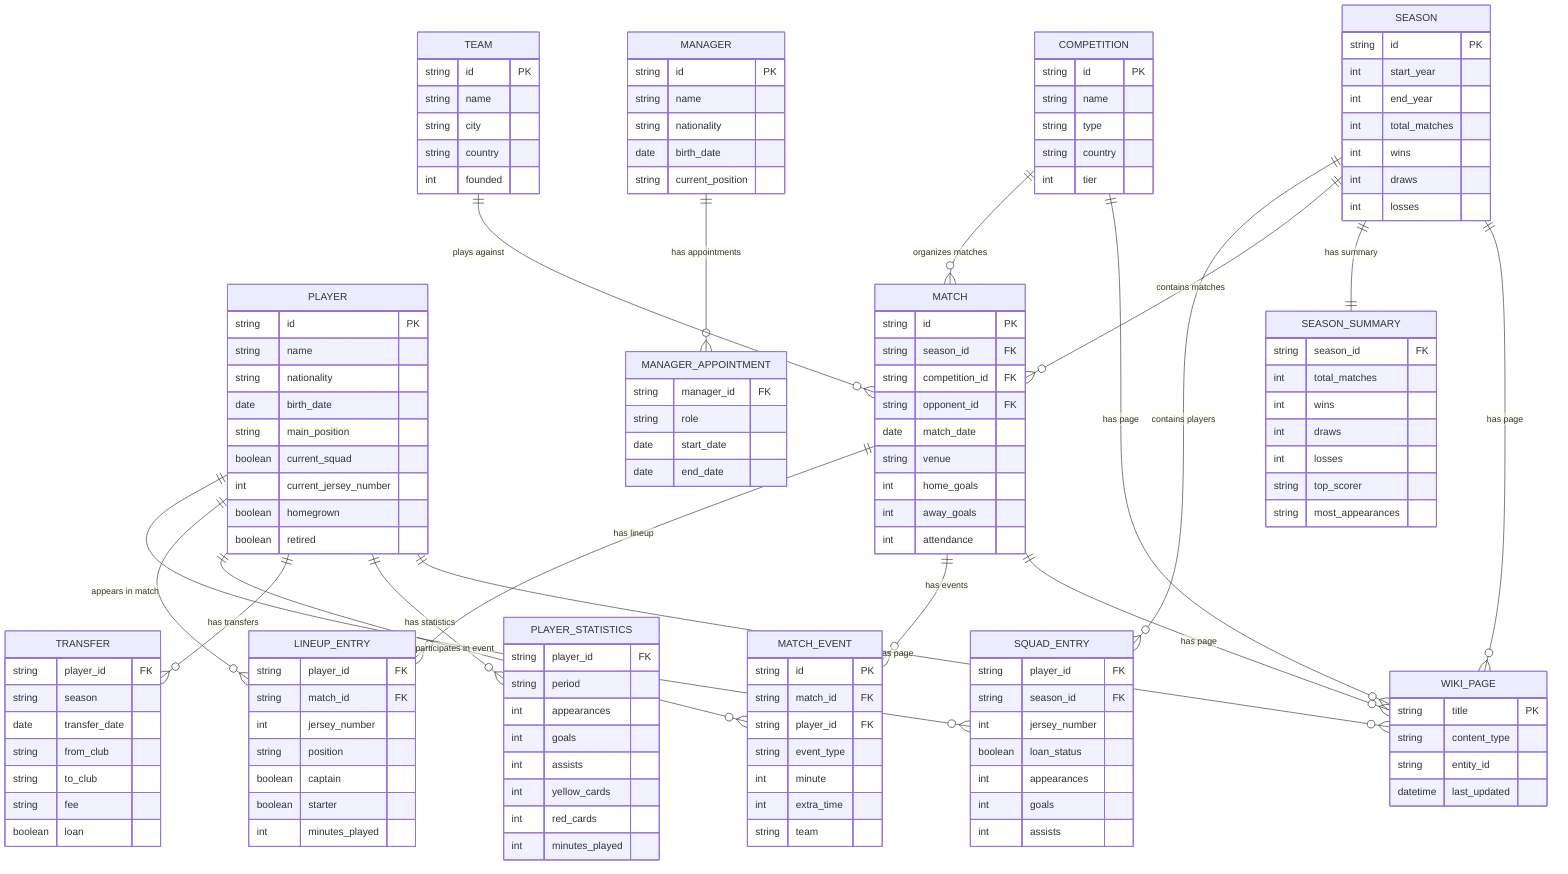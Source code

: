 erDiagram

    %% Core Entities
    PLAYER {
        string id PK
        string name
        string nationality
        date birth_date
        string main_position
        boolean current_squad
        int current_jersey_number
        boolean homegrown
        boolean retired
    }

    MANAGER {
        string id PK
        string name
        string nationality
        date birth_date
        string current_position
    }

    TEAM {
        string id PK
        string name
        string city
        string country
        int founded
    }

    COMPETITION {
        string id PK
        string name
        string type
        string country
        int tier
    }

    SEASON {
        string id PK
        int start_year
        int end_year
        int total_matches
        int wins
        int draws
        int losses
    }

    MATCH {
        string id PK
        string season_id FK
        string competition_id FK
        string opponent_id FK
        date match_date
        string venue
        int home_goals
        int away_goals
        int attendance
    }

    %% Relationship Entities
    SQUAD_ENTRY {
        string player_id FK
        string season_id FK
        int jersey_number
        boolean loan_status
        int appearances
        int goals
        int assists
    }

    LINEUP_ENTRY {
        string player_id FK
        string match_id FK
        int jersey_number
        string position
        boolean captain
        boolean starter
        int minutes_played
    }

    MATCH_EVENT {
        string id PK
        string match_id FK
        string player_id FK
        string event_type
        int minute
        int extra_time
        string team
    }

    TRANSFER {
        string player_id FK
        string season
        date transfer_date
        string from_club
        string to_club
        string fee
        boolean loan
    }

    MANAGER_APPOINTMENT {
        string manager_id FK
        string role
        date start_date
        date end_date
    }

    %% Statistics
    PLAYER_STATISTICS {
        string player_id FK
        string period
        int appearances
        int goals
        int assists
        int yellow_cards
        int red_cards
        int minutes_played
    }

    SEASON_SUMMARY {
        string season_id FK
        int total_matches
        int wins
        int draws
        int losses
        string top_scorer
        string most_appearances
    }

    %% Wiki Entities
    WIKI_PAGE {
        string title PK
        string content_type
        string entity_id
        datetime last_updated
    }

    %% Relationships
    PLAYER ||--o{ SQUAD_ENTRY : "plays in season"
    SEASON ||--o{ SQUAD_ENTRY : "contains players"

    PLAYER ||--o{ LINEUP_ENTRY : "appears in match"
    MATCH ||--o{ LINEUP_ENTRY : "has lineup"

    PLAYER ||--o{ MATCH_EVENT : "participates in event"
    MATCH ||--o{ MATCH_EVENT : "has events"

    PLAYER ||--o{ TRANSFER : "has transfers"

    MANAGER ||--o{ MANAGER_APPOINTMENT : "has appointments"

    SEASON ||--o{ MATCH : "contains matches"
    COMPETITION ||--o{ MATCH : "organizes matches"
    TEAM ||--o{ MATCH : "plays against"

    PLAYER ||--o{ PLAYER_STATISTICS : "has statistics"
    SEASON ||--|| SEASON_SUMMARY : "has summary"

    PLAYER ||--o{ WIKI_PAGE : "has page"
    MATCH ||--o{ WIKI_PAGE : "has page"
    SEASON ||--o{ WIKI_PAGE : "has page"
    COMPETITION ||--o{ WIKI_PAGE : "has page"